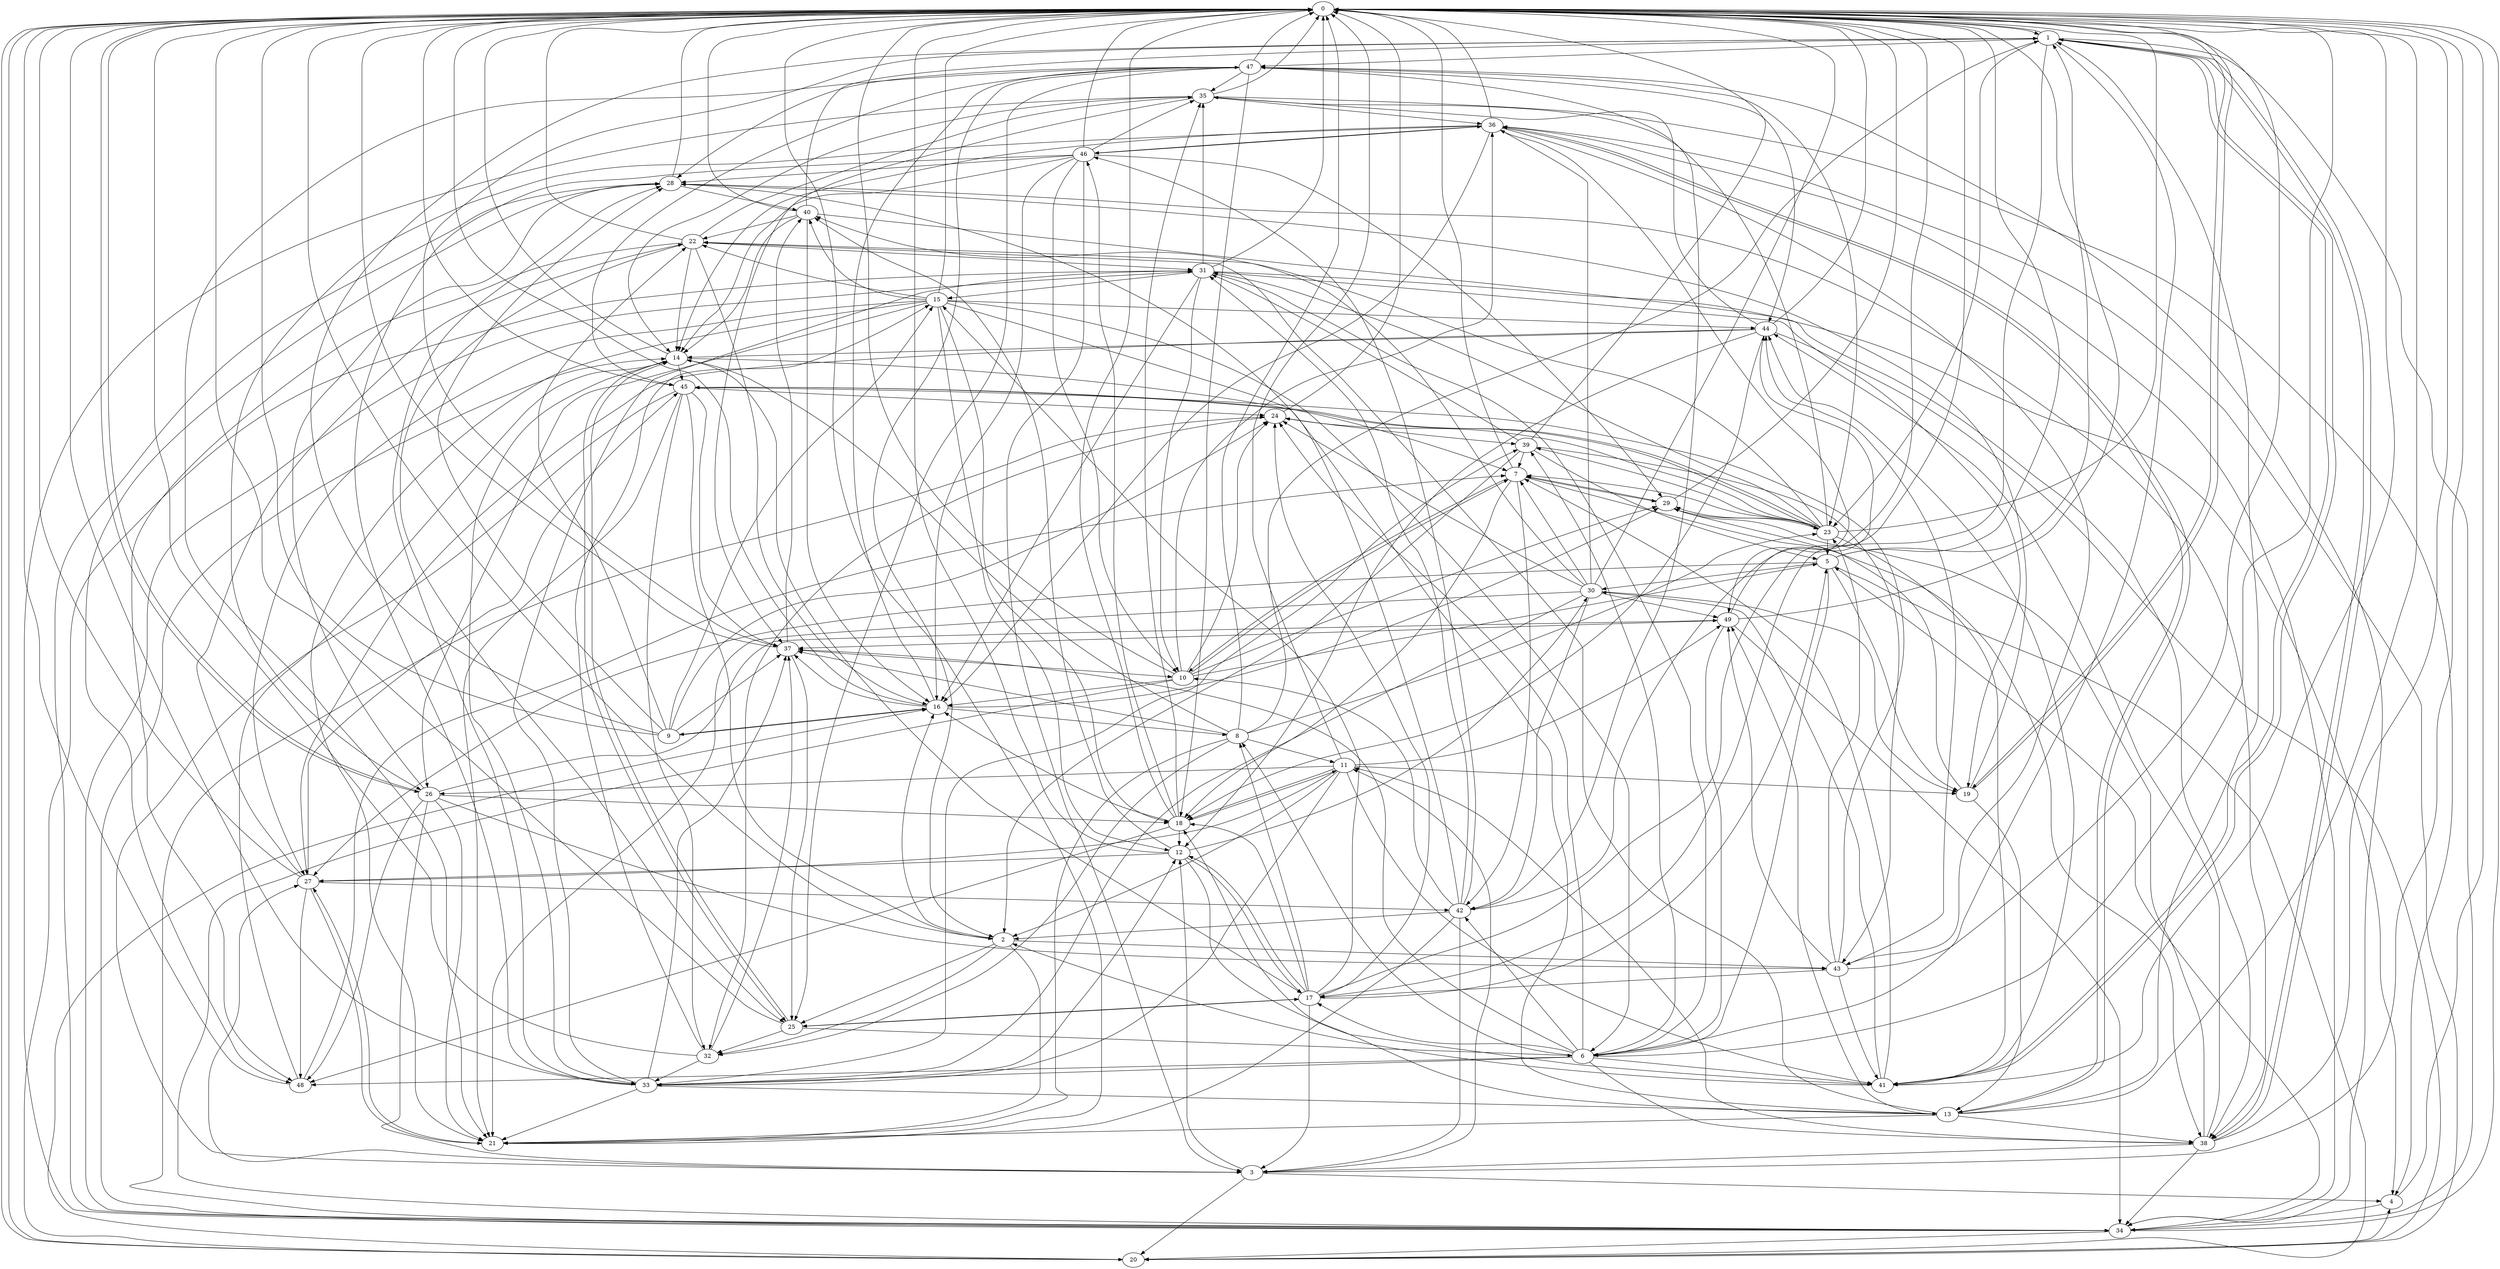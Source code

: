 strict digraph "" {
	0	 [component_delay=3];
	1	 [component_delay=3];
	0 -> 1	 [wire_delay=1];
	19	 [component_delay=3];
	0 -> 19	 [wire_delay=1];
	20	 [component_delay=3];
	0 -> 20	 [wire_delay=1];
	26	 [component_delay=3];
	0 -> 26	 [wire_delay=1];
	1 -> 0	 [wire_delay=1];
	6	 [component_delay=3];
	1 -> 6	 [wire_delay=1];
	17	 [component_delay=3];
	1 -> 17	 [wire_delay=1];
	23	 [component_delay=3];
	1 -> 23	 [wire_delay=1];
	34	 [component_delay=3];
	1 -> 34	 [wire_delay=1];
	37	 [component_delay=3];
	1 -> 37	 [wire_delay=1];
	38	 [component_delay=3];
	1 -> 38	 [wire_delay=1];
	41	 [component_delay=3];
	1 -> 41	 [wire_delay=1];
	47	 [component_delay=3];
	1 -> 47	 [wire_delay=1];
	2	 [component_delay=3];
	2 -> 0	 [wire_delay=1];
	16	 [component_delay=3];
	2 -> 16	 [wire_delay=1];
	21	 [component_delay=3];
	2 -> 21	 [wire_delay=1];
	25	 [component_delay=3];
	2 -> 25	 [wire_delay=1];
	32	 [component_delay=3];
	2 -> 32	 [wire_delay=1];
	43	 [component_delay=3];
	2 -> 43	 [wire_delay=1];
	3	 [component_delay=3];
	3 -> 0	 [wire_delay=1];
	4	 [component_delay=3];
	3 -> 4	 [wire_delay=1];
	11	 [component_delay=3];
	3 -> 11	 [wire_delay=1];
	12	 [component_delay=3];
	3 -> 12	 [wire_delay=1];
	3 -> 20	 [wire_delay=1];
	27	 [component_delay=3];
	3 -> 27	 [wire_delay=1];
	4 -> 0	 [wire_delay=1];
	4 -> 34	 [wire_delay=1];
	5	 [component_delay=3];
	5 -> 0	 [wire_delay=1];
	5 -> 1	 [wire_delay=1];
	5 -> 6	 [wire_delay=1];
	5 -> 19	 [wire_delay=1];
	5 -> 20	 [wire_delay=1];
	5 -> 27	 [wire_delay=1];
	30	 [component_delay=3];
	5 -> 30	 [wire_delay=1];
	6 -> 0	 [wire_delay=1];
	8	 [component_delay=3];
	6 -> 8	 [wire_delay=1];
	6 -> 17	 [wire_delay=1];
	24	 [component_delay=3];
	6 -> 24	 [wire_delay=1];
	33	 [component_delay=3];
	6 -> 33	 [wire_delay=1];
	6 -> 37	 [wire_delay=1];
	6 -> 38	 [wire_delay=1];
	39	 [component_delay=3];
	6 -> 39	 [wire_delay=1];
	6 -> 41	 [wire_delay=1];
	42	 [component_delay=3];
	6 -> 42	 [wire_delay=1];
	48	 [component_delay=3];
	6 -> 48	 [wire_delay=1];
	7	 [component_delay=3];
	7 -> 0	 [wire_delay=1];
	10	 [component_delay=3];
	7 -> 10	 [wire_delay=1];
	18	 [component_delay=3];
	7 -> 18	 [wire_delay=1];
	29	 [component_delay=3];
	7 -> 29	 [wire_delay=1];
	7 -> 38	 [wire_delay=1];
	7 -> 42	 [wire_delay=1];
	8 -> 0	 [wire_delay=1];
	8 -> 1	 [wire_delay=1];
	8 -> 11	 [wire_delay=1];
	14	 [component_delay=3];
	8 -> 14	 [wire_delay=1];
	8 -> 21	 [wire_delay=1];
	8 -> 23	 [wire_delay=1];
	8 -> 32	 [wire_delay=1];
	8 -> 37	 [wire_delay=1];
	9	 [component_delay=3];
	9 -> 0	 [wire_delay=1];
	9 -> 1	 [wire_delay=1];
	15	 [component_delay=3];
	9 -> 15	 [wire_delay=1];
	9 -> 16	 [wire_delay=1];
	22	 [component_delay=3];
	9 -> 22	 [wire_delay=1];
	9 -> 24	 [wire_delay=1];
	28	 [component_delay=3];
	9 -> 28	 [wire_delay=1];
	9 -> 37	 [wire_delay=1];
	10 -> 0	 [wire_delay=1];
	10 -> 5	 [wire_delay=1];
	10 -> 7	 [wire_delay=1];
	10 -> 16	 [wire_delay=1];
	10 -> 24	 [wire_delay=1];
	10 -> 29	 [wire_delay=1];
	10 -> 34	 [wire_delay=1];
	36	 [component_delay=3];
	10 -> 36	 [wire_delay=1];
	11 -> 0	 [wire_delay=1];
	11 -> 2	 [wire_delay=1];
	11 -> 18	 [wire_delay=1];
	11 -> 19	 [wire_delay=1];
	11 -> 26	 [wire_delay=1];
	11 -> 27	 [wire_delay=1];
	11 -> 33	 [wire_delay=1];
	11 -> 41	 [wire_delay=1];
	49	 [component_delay=3];
	11 -> 49	 [wire_delay=1];
	12 -> 0	 [wire_delay=1];
	12 -> 17	 [wire_delay=1];
	12 -> 27	 [wire_delay=1];
	12 -> 30	 [wire_delay=1];
	40	 [component_delay=3];
	12 -> 40	 [wire_delay=1];
	12 -> 41	 [wire_delay=1];
	13	 [component_delay=3];
	13 -> 0	 [wire_delay=1];
	13 -> 1	 [wire_delay=1];
	13 -> 18	 [wire_delay=1];
	13 -> 21	 [wire_delay=1];
	13 -> 22	 [wire_delay=1];
	13 -> 36	 [wire_delay=1];
	13 -> 38	 [wire_delay=1];
	13 -> 49	 [wire_delay=1];
	14 -> 0	 [wire_delay=1];
	14 -> 7	 [wire_delay=1];
	14 -> 17	 [wire_delay=1];
	14 -> 25	 [wire_delay=1];
	14 -> 33	 [wire_delay=1];
	45	 [component_delay=3];
	14 -> 45	 [wire_delay=1];
	15 -> 0	 [wire_delay=1];
	15 -> 6	 [wire_delay=1];
	15 -> 12	 [wire_delay=1];
	15 -> 13	 [wire_delay=1];
	15 -> 18	 [wire_delay=1];
	15 -> 21	 [wire_delay=1];
	15 -> 22	 [wire_delay=1];
	15 -> 26	 [wire_delay=1];
	15 -> 27	 [wire_delay=1];
	15 -> 40	 [wire_delay=1];
	44	 [component_delay=3];
	15 -> 44	 [wire_delay=1];
	16 -> 0	 [wire_delay=1];
	16 -> 8	 [wire_delay=1];
	16 -> 9	 [wire_delay=1];
	16 -> 29	 [wire_delay=1];
	16 -> 37	 [wire_delay=1];
	16 -> 47	 [wire_delay=1];
	17 -> 0	 [wire_delay=1];
	17 -> 3	 [wire_delay=1];
	17 -> 5	 [wire_delay=1];
	17 -> 8	 [wire_delay=1];
	17 -> 12	 [wire_delay=1];
	17 -> 15	 [wire_delay=1];
	17 -> 18	 [wire_delay=1];
	17 -> 24	 [wire_delay=1];
	17 -> 25	 [wire_delay=1];
	18 -> 0	 [wire_delay=1];
	18 -> 11	 [wire_delay=1];
	18 -> 12	 [wire_delay=1];
	18 -> 16	 [wire_delay=1];
	35	 [component_delay=3];
	18 -> 35	 [wire_delay=1];
	46	 [component_delay=3];
	18 -> 46	 [wire_delay=1];
	18 -> 48	 [wire_delay=1];
	19 -> 0	 [wire_delay=1];
	19 -> 13	 [wire_delay=1];
	19 -> 28	 [wire_delay=1];
	19 -> 29	 [wire_delay=1];
	20 -> 0	 [wire_delay=1];
	20 -> 4	 [wire_delay=1];
	20 -> 16	 [wire_delay=1];
	31	 [component_delay=3];
	20 -> 31	 [wire_delay=1];
	20 -> 36	 [wire_delay=1];
	21 -> 0	 [wire_delay=1];
	21 -> 27	 [wire_delay=1];
	22 -> 0	 [wire_delay=1];
	22 -> 14	 [wire_delay=1];
	22 -> 16	 [wire_delay=1];
	22 -> 25	 [wire_delay=1];
	22 -> 31	 [wire_delay=1];
	22 -> 35	 [wire_delay=1];
	22 -> 48	 [wire_delay=1];
	23 -> 0	 [wire_delay=1];
	23 -> 5	 [wire_delay=1];
	23 -> 7	 [wire_delay=1];
	23 -> 22	 [wire_delay=1];
	23 -> 24	 [wire_delay=1];
	23 -> 29	 [wire_delay=1];
	23 -> 31	 [wire_delay=1];
	23 -> 35	 [wire_delay=1];
	23 -> 39	 [wire_delay=1];
	23 -> 41	 [wire_delay=1];
	23 -> 45	 [wire_delay=1];
	24 -> 0	 [wire_delay=1];
	24 -> 32	 [wire_delay=1];
	24 -> 39	 [wire_delay=1];
	25 -> 0	 [wire_delay=1];
	25 -> 6	 [wire_delay=1];
	25 -> 14	 [wire_delay=1];
	25 -> 17	 [wire_delay=1];
	25 -> 32	 [wire_delay=1];
	26 -> 0	 [wire_delay=1];
	26 -> 3	 [wire_delay=1];
	26 -> 18	 [wire_delay=1];
	26 -> 21	 [wire_delay=1];
	26 -> 28	 [wire_delay=1];
	26 -> 43	 [wire_delay=1];
	26 -> 48	 [wire_delay=1];
	26 -> 49	 [wire_delay=1];
	27 -> 0	 [wire_delay=1];
	27 -> 21	 [wire_delay=1];
	27 -> 22	 [wire_delay=1];
	27 -> 42	 [wire_delay=1];
	27 -> 45	 [wire_delay=1];
	27 -> 48	 [wire_delay=1];
	28 -> 0	 [wire_delay=1];
	28 -> 38	 [wire_delay=1];
	28 -> 40	 [wire_delay=1];
	28 -> 48	 [wire_delay=1];
	29 -> 0	 [wire_delay=1];
	29 -> 7	 [wire_delay=1];
	29 -> 23	 [wire_delay=1];
	30 -> 0	 [wire_delay=1];
	30 -> 7	 [wire_delay=1];
	30 -> 19	 [wire_delay=1];
	30 -> 21	 [wire_delay=1];
	30 -> 24	 [wire_delay=1];
	30 -> 33	 [wire_delay=1];
	30 -> 36	 [wire_delay=1];
	30 -> 40	 [wire_delay=1];
	30 -> 42	 [wire_delay=1];
	30 -> 49	 [wire_delay=1];
	31 -> 0	 [wire_delay=1];
	31 -> 4	 [wire_delay=1];
	31 -> 6	 [wire_delay=1];
	31 -> 10	 [wire_delay=1];
	31 -> 15	 [wire_delay=1];
	31 -> 16	 [wire_delay=1];
	31 -> 19	 [wire_delay=1];
	31 -> 35	 [wire_delay=1];
	32 -> 0	 [wire_delay=1];
	32 -> 15	 [wire_delay=1];
	32 -> 33	 [wire_delay=1];
	32 -> 37	 [wire_delay=1];
	33 -> 0	 [wire_delay=1];
	33 -> 12	 [wire_delay=1];
	33 -> 13	 [wire_delay=1];
	33 -> 21	 [wire_delay=1];
	33 -> 28	 [wire_delay=1];
	33 -> 31	 [wire_delay=1];
	33 -> 37	 [wire_delay=1];
	33 -> 39	 [wire_delay=1];
	34 -> 0	 [wire_delay=1];
	34 -> 5	 [wire_delay=1];
	34 -> 14	 [wire_delay=1];
	34 -> 20	 [wire_delay=1];
	34 -> 24	 [wire_delay=1];
	34 -> 28	 [wire_delay=1];
	34 -> 31	 [wire_delay=1];
	34 -> 47	 [wire_delay=1];
	35 -> 0	 [wire_delay=1];
	35 -> 4	 [wire_delay=1];
	35 -> 14	 [wire_delay=1];
	35 -> 34	 [wire_delay=1];
	35 -> 36	 [wire_delay=1];
	35 -> 37	 [wire_delay=1];
	36 -> 0	 [wire_delay=1];
	36 -> 13	 [wire_delay=1];
	36 -> 14	 [wire_delay=1];
	36 -> 16	 [wire_delay=1];
	36 -> 26	 [wire_delay=1];
	36 -> 34	 [wire_delay=1];
	36 -> 43	 [wire_delay=1];
	36 -> 46	 [wire_delay=1];
	36 -> 49	 [wire_delay=1];
	37 -> 0	 [wire_delay=1];
	37 -> 10	 [wire_delay=1];
	37 -> 25	 [wire_delay=1];
	37 -> 40	 [wire_delay=1];
	38 -> 0	 [wire_delay=1];
	38 -> 1	 [wire_delay=1];
	38 -> 3	 [wire_delay=1];
	38 -> 11	 [wire_delay=1];
	38 -> 29	 [wire_delay=1];
	38 -> 34	 [wire_delay=1];
	38 -> 44	 [wire_delay=1];
	39 -> 0	 [wire_delay=1];
	39 -> 2	 [wire_delay=1];
	39 -> 5	 [wire_delay=1];
	39 -> 7	 [wire_delay=1];
	39 -> 31	 [wire_delay=1];
	39 -> 43	 [wire_delay=1];
	40 -> 0	 [wire_delay=1];
	40 -> 1	 [wire_delay=1];
	40 -> 14	 [wire_delay=1];
	40 -> 16	 [wire_delay=1];
	40 -> 22	 [wire_delay=1];
	40 -> 38	 [wire_delay=1];
	41 -> 0	 [wire_delay=1];
	41 -> 1	 [wire_delay=1];
	41 -> 2	 [wire_delay=1];
	41 -> 7	 [wire_delay=1];
	41 -> 30	 [wire_delay=1];
	41 -> 44	 [wire_delay=1];
	42 -> 0	 [wire_delay=1];
	42 -> 2	 [wire_delay=1];
	42 -> 3	 [wire_delay=1];
	42 -> 10	 [wire_delay=1];
	42 -> 21	 [wire_delay=1];
	42 -> 28	 [wire_delay=1];
	42 -> 31	 [wire_delay=1];
	42 -> 46	 [wire_delay=1];
	43 -> 0	 [wire_delay=1];
	43 -> 17	 [wire_delay=1];
	43 -> 23	 [wire_delay=1];
	43 -> 41	 [wire_delay=1];
	43 -> 44	 [wire_delay=1];
	43 -> 45	 [wire_delay=1];
	43 -> 49	 [wire_delay=1];
	44 -> 0	 [wire_delay=1];
	44 -> 12	 [wire_delay=1];
	44 -> 14	 [wire_delay=1];
	44 -> 18	 [wire_delay=1];
	44 -> 20	 [wire_delay=1];
	44 -> 27	 [wire_delay=1];
	44 -> 35	 [wire_delay=1];
	45 -> 0	 [wire_delay=1];
	45 -> 2	 [wire_delay=1];
	45 -> 3	 [wire_delay=1];
	45 -> 21	 [wire_delay=1];
	45 -> 23	 [wire_delay=1];
	45 -> 24	 [wire_delay=1];
	45 -> 32	 [wire_delay=1];
	45 -> 37	 [wire_delay=1];
	46 -> 0	 [wire_delay=1];
	46 -> 3	 [wire_delay=1];
	46 -> 10	 [wire_delay=1];
	46 -> 14	 [wire_delay=1];
	46 -> 16	 [wire_delay=1];
	46 -> 28	 [wire_delay=1];
	46 -> 29	 [wire_delay=1];
	46 -> 33	 [wire_delay=1];
	46 -> 35	 [wire_delay=1];
	46 -> 36	 [wire_delay=1];
	47 -> 0	 [wire_delay=1];
	47 -> 2	 [wire_delay=1];
	47 -> 18	 [wire_delay=1];
	47 -> 21	 [wire_delay=1];
	47 -> 23	 [wire_delay=1];
	47 -> 25	 [wire_delay=1];
	47 -> 28	 [wire_delay=1];
	47 -> 35	 [wire_delay=1];
	47 -> 42	 [wire_delay=1];
	47 -> 44	 [wire_delay=1];
	47 -> 45	 [wire_delay=1];
	48 -> 0	 [wire_delay=1];
	48 -> 7	 [wire_delay=1];
	48 -> 14	 [wire_delay=1];
	49 -> 0	 [wire_delay=1];
	49 -> 6	 [wire_delay=1];
	49 -> 34	 [wire_delay=1];
	49 -> 37	 [wire_delay=1];
	49 -> 44	 [wire_delay=1];
}
